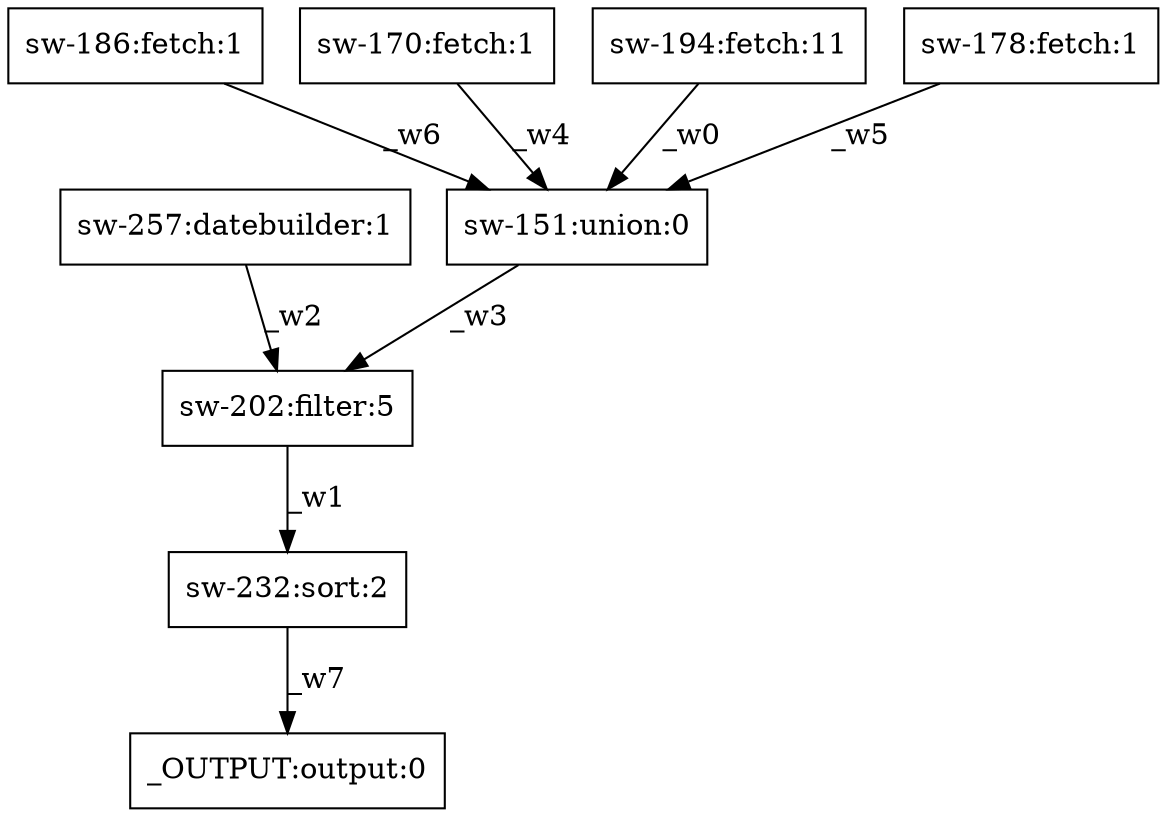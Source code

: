 digraph test1 { node [shape=box] "sw-257" [label="sw-257:datebuilder:1"];"_OUTPUT" [label="_OUTPUT:output:0"];"sw-186" [label="sw-186:fetch:1"];"sw-151" [label="sw-151:union:0"];"sw-170" [label="sw-170:fetch:1"];"sw-194" [label="sw-194:fetch:11"];"sw-232" [label="sw-232:sort:2"];"sw-202" [label="sw-202:filter:5"];"sw-178" [label="sw-178:fetch:1"];"sw-194" -> "sw-151" [label="_w0"];"sw-202" -> "sw-232" [label="_w1"];"sw-257" -> "sw-202" [label="_w2"];"sw-151" -> "sw-202" [label="_w3"];"sw-170" -> "sw-151" [label="_w4"];"sw-178" -> "sw-151" [label="_w5"];"sw-186" -> "sw-151" [label="_w6"];"sw-232" -> "_OUTPUT" [label="_w7"];}